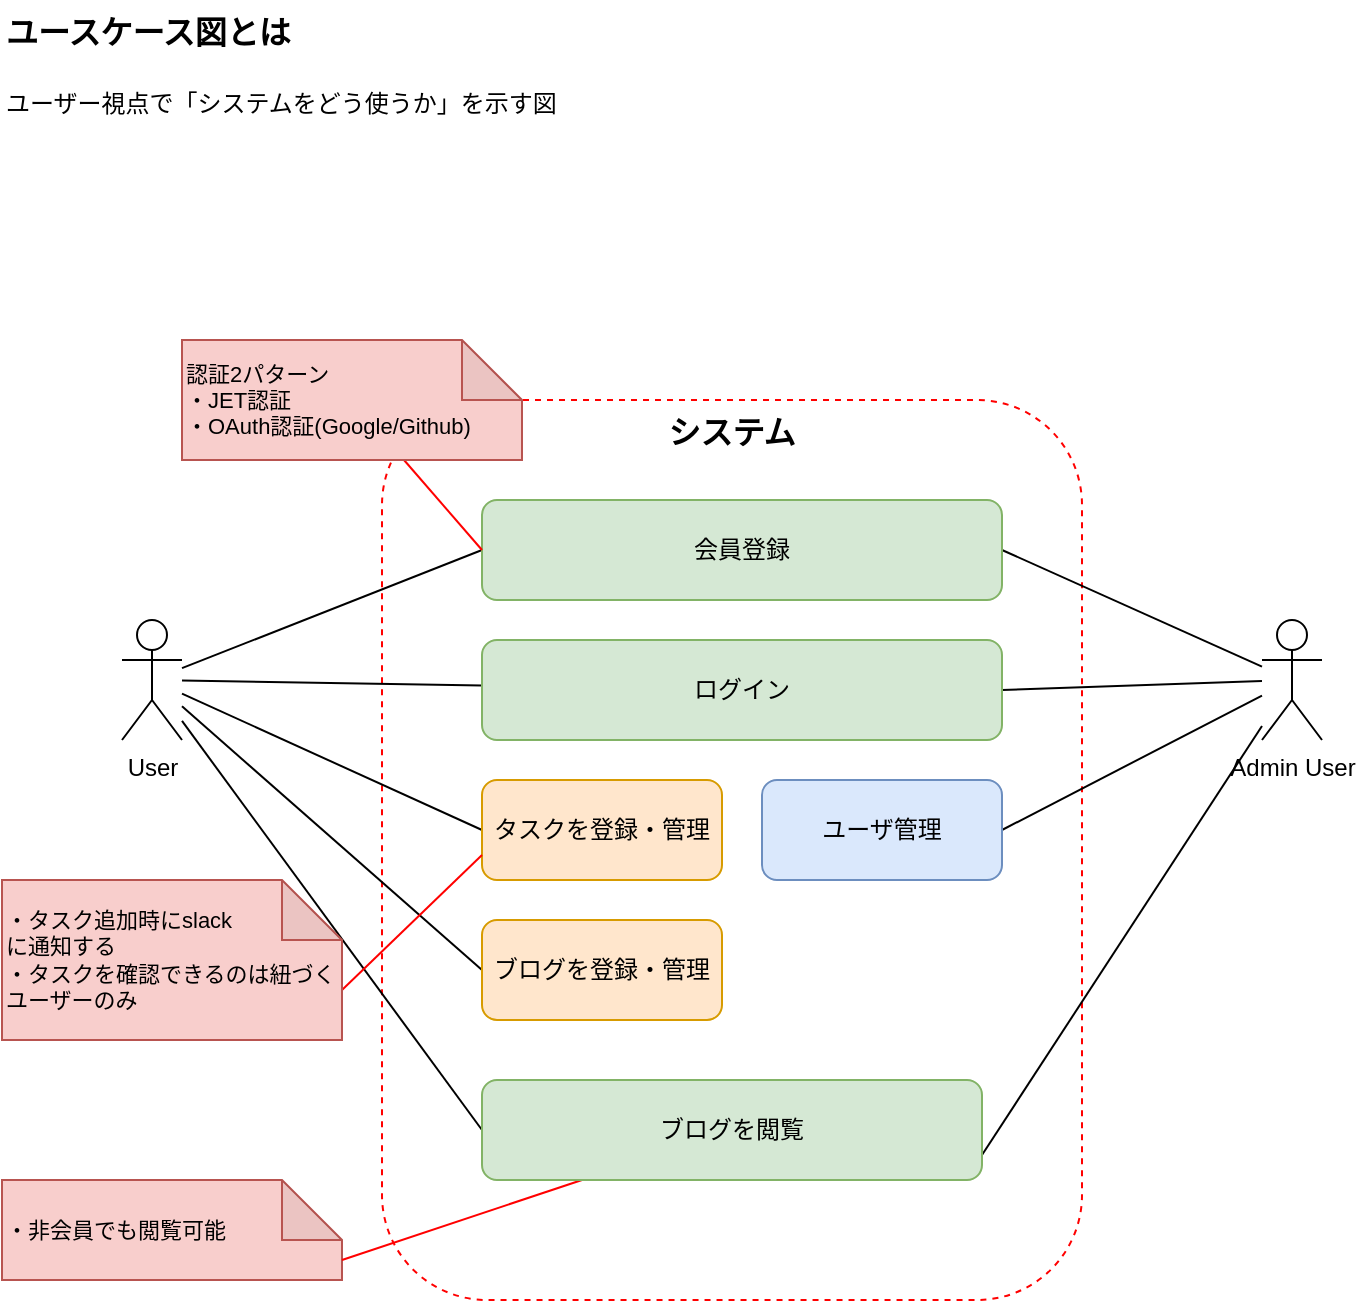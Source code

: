 <mxfile>
    <diagram id="Kp5fzYdnl_6b8k63-2Wx" name="ページ1">
        <mxGraphModel dx="858" dy="1120" grid="1" gridSize="10" guides="1" tooltips="1" connect="1" arrows="1" fold="1" page="1" pageScale="1" pageWidth="827" pageHeight="1169" math="0" shadow="0">
            <root>
                <mxCell id="0"/>
                <mxCell id="1" parent="0"/>
                <mxCell id="29" value="&lt;span style=&quot;color: rgb(0, 0, 0); font-weight: 700; text-wrap-mode: nowrap;&quot;&gt;システム&lt;/span&gt;" style="rounded=1;whiteSpace=wrap;html=1;fillColor=none;dashed=1;fontColor=#FF0000;strokeColor=#FF0000;verticalAlign=top;fontSize=16;" vertex="1" parent="1">
                    <mxGeometry x="230" y="230" width="350" height="450" as="geometry"/>
                </mxCell>
                <mxCell id="42" style="edgeStyle=none;html=1;entryX=0;entryY=0.5;entryDx=0;entryDy=0;endArrow=none;endFill=0;" edge="1" parent="1" source="13" target="26">
                    <mxGeometry relative="1" as="geometry"/>
                </mxCell>
                <mxCell id="44" style="edgeStyle=none;shape=connector;rounded=1;html=1;entryX=0;entryY=0.5;entryDx=0;entryDy=0;strokeColor=default;align=center;verticalAlign=middle;fontFamily=Helvetica;fontSize=11;fontColor=default;labelBackgroundColor=default;endArrow=none;endFill=0;" edge="1" parent="1" source="13" target="35">
                    <mxGeometry relative="1" as="geometry"/>
                </mxCell>
                <mxCell id="45" style="edgeStyle=none;shape=connector;rounded=1;html=1;entryX=0;entryY=0.5;entryDx=0;entryDy=0;strokeColor=default;align=center;verticalAlign=middle;fontFamily=Helvetica;fontSize=11;fontColor=default;labelBackgroundColor=default;endArrow=none;endFill=0;" edge="1" parent="1" source="13" target="36">
                    <mxGeometry relative="1" as="geometry"/>
                </mxCell>
                <mxCell id="58" style="edgeStyle=none;shape=connector;rounded=1;html=1;strokeColor=default;align=center;verticalAlign=middle;fontFamily=Helvetica;fontSize=11;fontColor=default;labelBackgroundColor=default;endArrow=none;endFill=0;" edge="1" parent="1" source="13" target="52">
                    <mxGeometry relative="1" as="geometry"/>
                </mxCell>
                <mxCell id="61" style="edgeStyle=none;shape=connector;rounded=1;html=1;entryX=0;entryY=0.5;entryDx=0;entryDy=0;strokeColor=default;align=center;verticalAlign=middle;fontFamily=Helvetica;fontSize=11;fontColor=default;labelBackgroundColor=default;endArrow=none;endFill=0;" edge="1" parent="1" source="13" target="60">
                    <mxGeometry relative="1" as="geometry"/>
                </mxCell>
                <mxCell id="13" value="User" style="shape=umlActor;verticalLabelPosition=bottom;verticalAlign=top;html=1;" vertex="1" parent="1">
                    <mxGeometry x="100" y="340" width="30" height="60" as="geometry"/>
                </mxCell>
                <mxCell id="46" style="edgeStyle=none;shape=connector;rounded=1;html=1;entryX=1;entryY=0.5;entryDx=0;entryDy=0;strokeColor=default;align=center;verticalAlign=middle;fontFamily=Helvetica;fontSize=11;fontColor=default;labelBackgroundColor=default;endArrow=none;endFill=0;" edge="1" parent="1" source="16" target="37">
                    <mxGeometry relative="1" as="geometry"/>
                </mxCell>
                <mxCell id="47" style="edgeStyle=none;shape=connector;rounded=1;html=1;entryX=1;entryY=0.5;entryDx=0;entryDy=0;strokeColor=default;align=center;verticalAlign=middle;fontFamily=Helvetica;fontSize=11;fontColor=default;labelBackgroundColor=default;endArrow=none;endFill=0;" edge="1" parent="1" source="16" target="26">
                    <mxGeometry relative="1" as="geometry"/>
                </mxCell>
                <mxCell id="59" style="edgeStyle=none;shape=connector;rounded=1;html=1;entryX=1;entryY=0.5;entryDx=0;entryDy=0;strokeColor=default;align=center;verticalAlign=middle;fontFamily=Helvetica;fontSize=11;fontColor=default;labelBackgroundColor=default;endArrow=none;endFill=0;" edge="1" parent="1" source="16" target="52">
                    <mxGeometry relative="1" as="geometry"/>
                </mxCell>
                <mxCell id="62" style="edgeStyle=none;shape=connector;rounded=1;html=1;entryX=1;entryY=0.75;entryDx=0;entryDy=0;strokeColor=default;align=center;verticalAlign=middle;fontFamily=Helvetica;fontSize=11;fontColor=default;labelBackgroundColor=default;endArrow=none;endFill=0;" edge="1" parent="1" source="16" target="60">
                    <mxGeometry relative="1" as="geometry"/>
                </mxCell>
                <mxCell id="16" value="Admin User" style="shape=umlActor;verticalLabelPosition=bottom;verticalAlign=top;html=1;" vertex="1" parent="1">
                    <mxGeometry x="670" y="340" width="30" height="60" as="geometry"/>
                </mxCell>
                <mxCell id="26" value="会員登録" style="rounded=1;whiteSpace=wrap;html=1;fillColor=#d5e8d4;strokeColor=#82b366;" vertex="1" parent="1">
                    <mxGeometry x="280" y="280" width="260" height="50" as="geometry"/>
                </mxCell>
                <mxCell id="27" value="&lt;font style=&quot;font-size: 16px;&quot;&gt;&lt;b&gt;ユースケース図とは&lt;/b&gt;&lt;/font&gt;&lt;div&gt;&lt;span style=&quot;font-size: 16px;&quot;&gt;&lt;b&gt;&lt;br&gt;&lt;/b&gt;&lt;/span&gt;ユーザー視点で「システムをどう使うか」を示す図&lt;br&gt;&lt;div&gt;&lt;br&gt;&lt;/div&gt;&lt;/div&gt;" style="text;html=1;align=left;verticalAlign=middle;resizable=0;points=[];autosize=1;strokeColor=none;fillColor=none;" vertex="1" parent="1">
                    <mxGeometry x="40" y="30" width="300" height="80" as="geometry"/>
                </mxCell>
                <mxCell id="35" value="タスクを登録・管理" style="rounded=1;whiteSpace=wrap;html=1;fillColor=#ffe6cc;strokeColor=#d79b00;" vertex="1" parent="1">
                    <mxGeometry x="280" y="420" width="120" height="50" as="geometry"/>
                </mxCell>
                <mxCell id="36" value="ブログを登録・管理" style="rounded=1;whiteSpace=wrap;html=1;fillColor=#ffe6cc;strokeColor=#d79b00;" vertex="1" parent="1">
                    <mxGeometry x="280" y="490" width="120" height="50" as="geometry"/>
                </mxCell>
                <mxCell id="37" value="ユーザ管理" style="rounded=1;whiteSpace=wrap;html=1;fillColor=#dae8fc;strokeColor=#6c8ebf;" vertex="1" parent="1">
                    <mxGeometry x="420" y="420" width="120" height="50" as="geometry"/>
                </mxCell>
                <mxCell id="49" style="edgeStyle=none;shape=connector;rounded=1;html=1;entryX=0;entryY=0.75;entryDx=0;entryDy=0;strokeColor=#FF0000;align=center;verticalAlign=middle;fontFamily=Helvetica;fontSize=11;fontColor=#FF0000;labelBackgroundColor=default;endArrow=none;endFill=0;exitX=0;exitY=0;exitDx=170;exitDy=55;exitPerimeter=0;" edge="1" parent="1" source="48" target="35">
                    <mxGeometry relative="1" as="geometry"/>
                </mxCell>
                <mxCell id="48" value="・タスク追加時にslack&lt;br&gt;に通知する&lt;br&gt;・タスクを確認できるのは紐づくユーザーのみ" style="shape=note;whiteSpace=wrap;html=1;backgroundOutline=1;darkOpacity=0.05;fontFamily=Helvetica;fontSize=11;labelBackgroundColor=none;fillColor=#f8cecc;strokeColor=#b85450;align=left;" vertex="1" parent="1">
                    <mxGeometry x="40" y="470" width="170" height="80" as="geometry"/>
                </mxCell>
                <mxCell id="51" style="edgeStyle=none;shape=connector;rounded=1;html=1;entryX=0;entryY=0.5;entryDx=0;entryDy=0;strokeColor=#FF0000;align=center;verticalAlign=middle;fontFamily=Helvetica;fontSize=11;fontColor=#FF0000;labelBackgroundColor=default;endArrow=none;endFill=0;" edge="1" parent="1" source="50" target="26">
                    <mxGeometry relative="1" as="geometry"/>
                </mxCell>
                <mxCell id="50" value="認証2パターン&lt;br&gt;・JET認証&lt;br&gt;・OAuth認証(Google/Github)" style="shape=note;whiteSpace=wrap;html=1;backgroundOutline=1;darkOpacity=0.05;fontFamily=Helvetica;fontSize=11;labelBackgroundColor=none;fillColor=#f8cecc;strokeColor=#b85450;align=left;" vertex="1" parent="1">
                    <mxGeometry x="130" y="200" width="170" height="60" as="geometry"/>
                </mxCell>
                <mxCell id="52" value="ログイン" style="rounded=1;whiteSpace=wrap;html=1;fillColor=#d5e8d4;strokeColor=#82b366;" vertex="1" parent="1">
                    <mxGeometry x="280" y="350" width="260" height="50" as="geometry"/>
                </mxCell>
                <mxCell id="54" value="・非会員でも閲覧可能" style="shape=note;whiteSpace=wrap;html=1;backgroundOutline=1;darkOpacity=0.05;fontFamily=Helvetica;fontSize=11;labelBackgroundColor=none;fillColor=#f8cecc;strokeColor=#b85450;align=left;" vertex="1" parent="1">
                    <mxGeometry x="40" y="620" width="170" height="50" as="geometry"/>
                </mxCell>
                <mxCell id="57" style="edgeStyle=none;shape=connector;rounded=1;html=1;strokeColor=#FF0000;align=center;verticalAlign=middle;fontFamily=Helvetica;fontSize=11;fontColor=default;labelBackgroundColor=default;endArrow=none;endFill=0;exitX=0;exitY=0;exitDx=170;exitDy=40;exitPerimeter=0;" edge="1" parent="1" source="54" target="60">
                    <mxGeometry relative="1" as="geometry"/>
                </mxCell>
                <mxCell id="60" value="ブログを閲覧" style="rounded=1;whiteSpace=wrap;html=1;fillColor=#d5e8d4;strokeColor=#82b366;" vertex="1" parent="1">
                    <mxGeometry x="280" y="570" width="250" height="50" as="geometry"/>
                </mxCell>
            </root>
        </mxGraphModel>
    </diagram>
</mxfile>